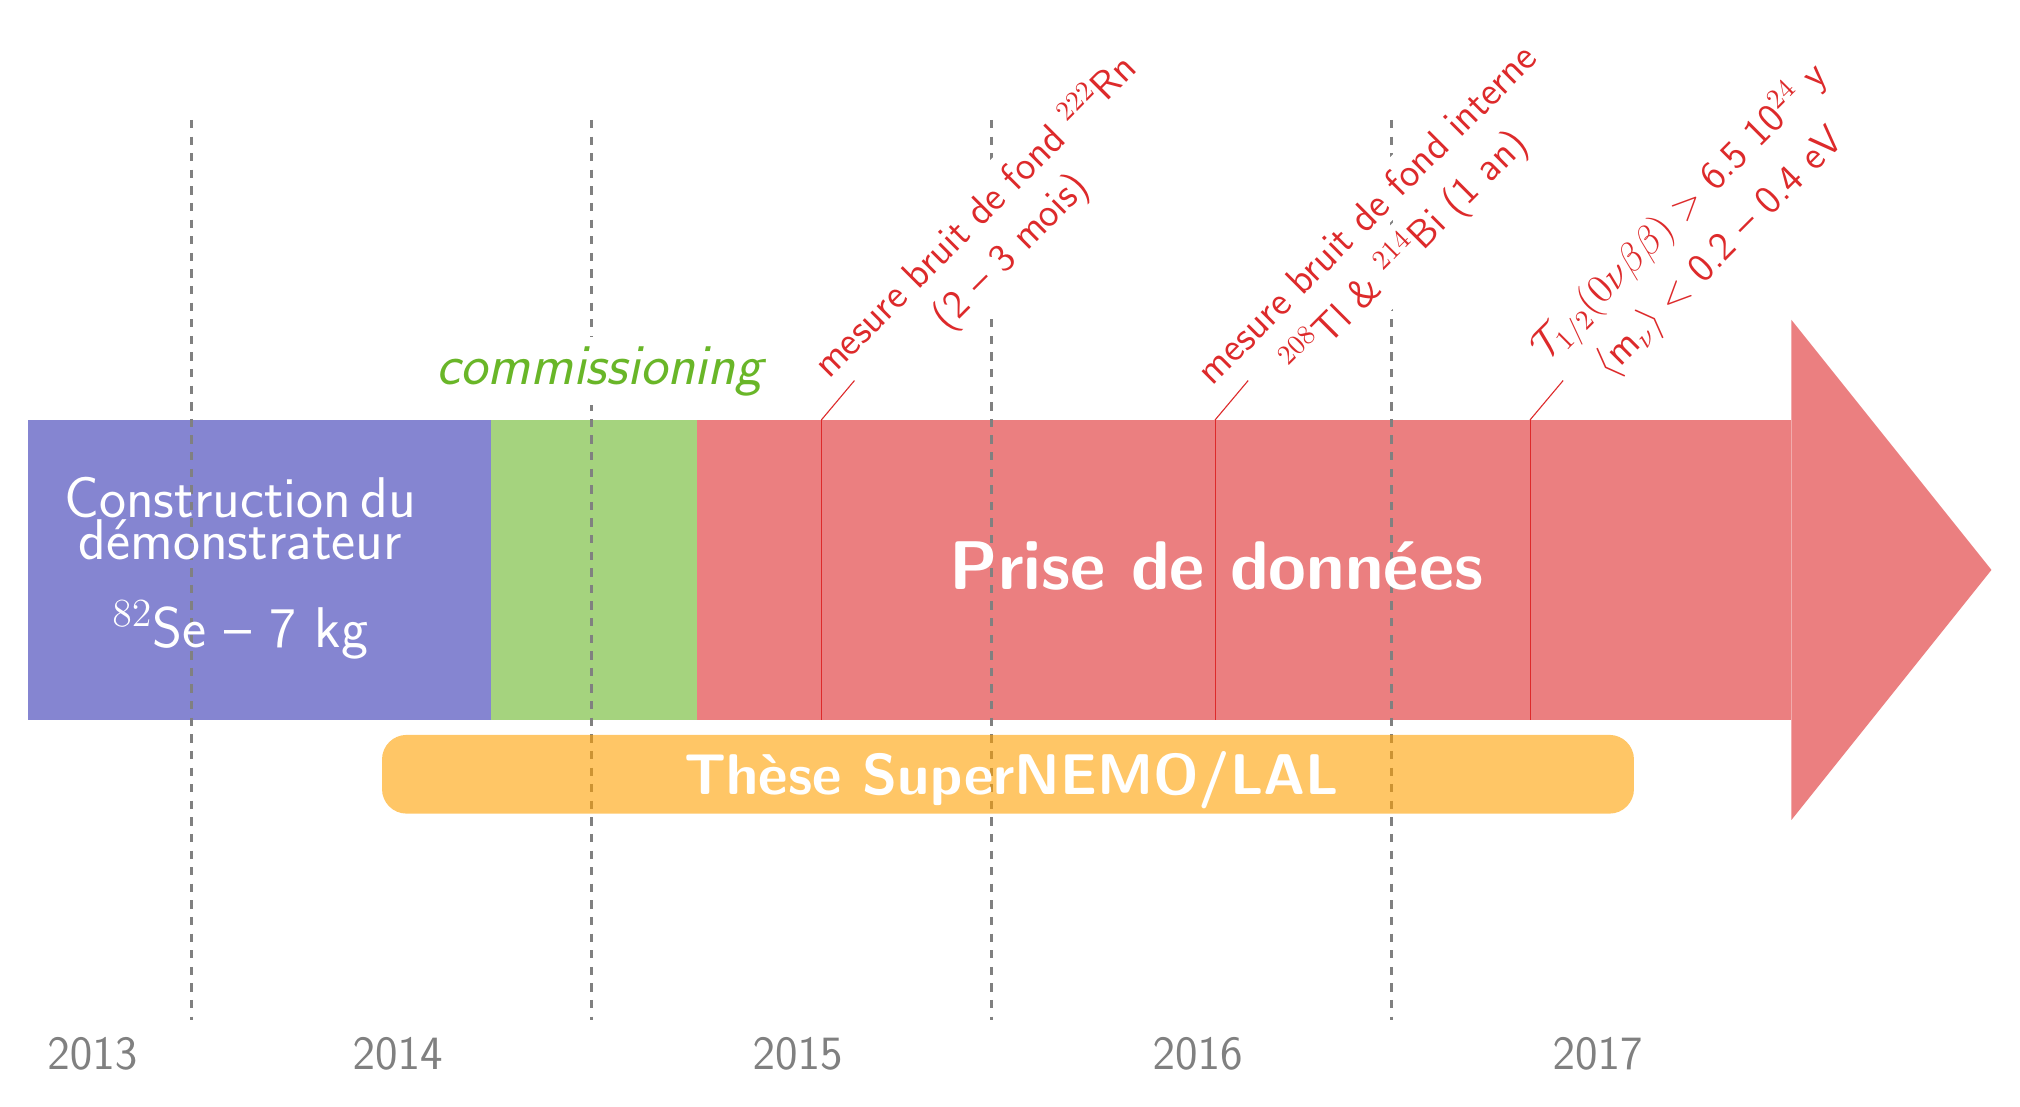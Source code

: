 
\begin{tikzpicture}[y=-1cm]
  \sf
  \definecolor{blue}{RGB}{51,51,179}
  \definecolor{green}{RGB}{105,182,40}
  \definecolor{red}{RGB}{221,42,43}
  \definecolor{orange}{RGB}{255,160,0}

  \tikzstyle{year} = [color=gray, dashed, very thick]
  \tikzstyle{ctor} = [color=blue, ultra thick, fill, opacity=0.6]
  \tikzstyle{data} = [red, opacity=0.6]
  \tikzstyle{com}  = [green, opacity=0.6]
  \tikzstyle{these}  = [orange, opacity=0.6, rounded corners=2ex]

  \fill[com] (8.89,7.62) rectangle (11.5,11.43);
  \fill[data] (25.4,6.35) -- (27.94,9.525) -- (25.4,12.7) -- (25.4,6.35) -- cycle;
  \fill[data] (11.5,7.62) rectangle (25.4,11.43);
  \fill[ctor] (3,7.62) rectangle (8.89,11.43);

  %% \draw[year] (3.81,3.81) -- (3.81,15.24);
  \draw[year] (5.08,3.81) -- (5.08,15.24);
  \draw[year] (10.16,3.81) -- (10.16,15.24);
  \draw[year] (15.24,3.81) -- (15.24,15.24);
  \draw[year] (20.32,3.81) -- (20.32,15.24);
  %%\draw[black] (25.4,3.81) -- (25.4,15.24);

  \path (3.127,15.875)  node[text=gray,anchor=base west]  {\LARGE{}2013};
  \path (7.003,15.875)  node[text=gray,anchor=base west]  {\LARGE{}2014};
  \path (12.082,15.875) node[text=gray,anchor=base west] {\LARGE{}2015};
  \path (17.163,15.875) node[text=gray,anchor=base west] {\LARGE{}2016};
  \path (22.242,15.875) node[text=gray,anchor=base west] {\LARGE{}2017};

  \path (18.1,9.475) node[text=white] {\Huge{}\textbf{Prise de données}};

  \path (5.7,8.875) node[text=white, text width=5cm, align=center] {\huge{}Construction
    du démonstrateur};
  \begin{scope}[yshift=-40pt]
    \path (5.7,8.875) node[text=white] {\huge{}$^{82}$Se -- 7 kg};
  \end{scope}

  \begin{scope}[yshift=-7cm, xshift=10.3cm]
    \path (0.0,0.0) node[text=green, fill=white] {\huge{}\emph{commissioning}};
  \end{scope}

  %% Jalon
  \begin{scope}[xshift=8cm]
    \draw[red] (5.08,7.62) -- (5.08,11.43);
    \draw[red] (5.08,7.62) -- (5.5,7.12);
    \begin{scope}[yshift=-5cm, xshift=7cm]
      \path (0.0,0.0) node[text=red, fill=white, rotate=45] {\Large{}mesure bruit de fond $^{222}$Rn};
      \path (0.5,0.5) node[text=red, fill=white, rotate=45] {\Large{}(2 -- 3 mois)};
    \end{scope}
  \end{scope}

  \begin{scope}[xshift=13cm]
    \draw[red] (5.08,7.62) -- (5.08,11.43);
    \draw[red] (5.08,7.62) -- (5.5,7.12);
    \begin{scope}[yshift=-5cm, xshift=7cm]
      \path (0.0,0.0) node[text=red, fill=white, rotate=45] {\Large{}mesure bruit de fond interne};
      \path (0.5,0.5) node[text=red, fill=white, rotate=45] {\Large{}$^{208}$Tl \& $^{214}$Bi (1 an)};
      %%    \path (1.0,1.0) node[text=red, fill=white, rotate=45] {\large{}(2 -- 3 mois)};
    \end{scope}
  \end{scope}

  \begin{scope}[xshift=17cm]
    \draw[red] (5.08,7.62) -- (5.08,11.43);
    \draw[red] (5.08,7.62) -- (5.5,7.12);
    \begin{scope}[yshift=-5cm, xshift=7cm]
      \path (0.0,0.0) node[text=red, fill=white, rotate=45] {\Large{}$\mathcal{T}_{1/2}(0\nu\beta\beta)>$ 6.5 10$^{24}$ y};
      \path (0.5,0.5) node[text=red, fill=white, rotate=45] {\Large{}$\langle$m$_{\nu}\rangle<$ 0.2 -- 0.4 eV};
    \end{scope}
  \end{scope}

  \begin{scope}[yshift=-4cm]
    \fill[these] (7.5,7.62) rectangle (23.4,8.62);
    \path (15.5,8.2) node[text=white] {\huge{}\textbf{Thèse SuperNEMO/LAL}};
  \end{scope}

\end{tikzpicture}%

%% Configure (x)emacs for this file ...
%% Local Variables:
%% mode: latex
%% End:
